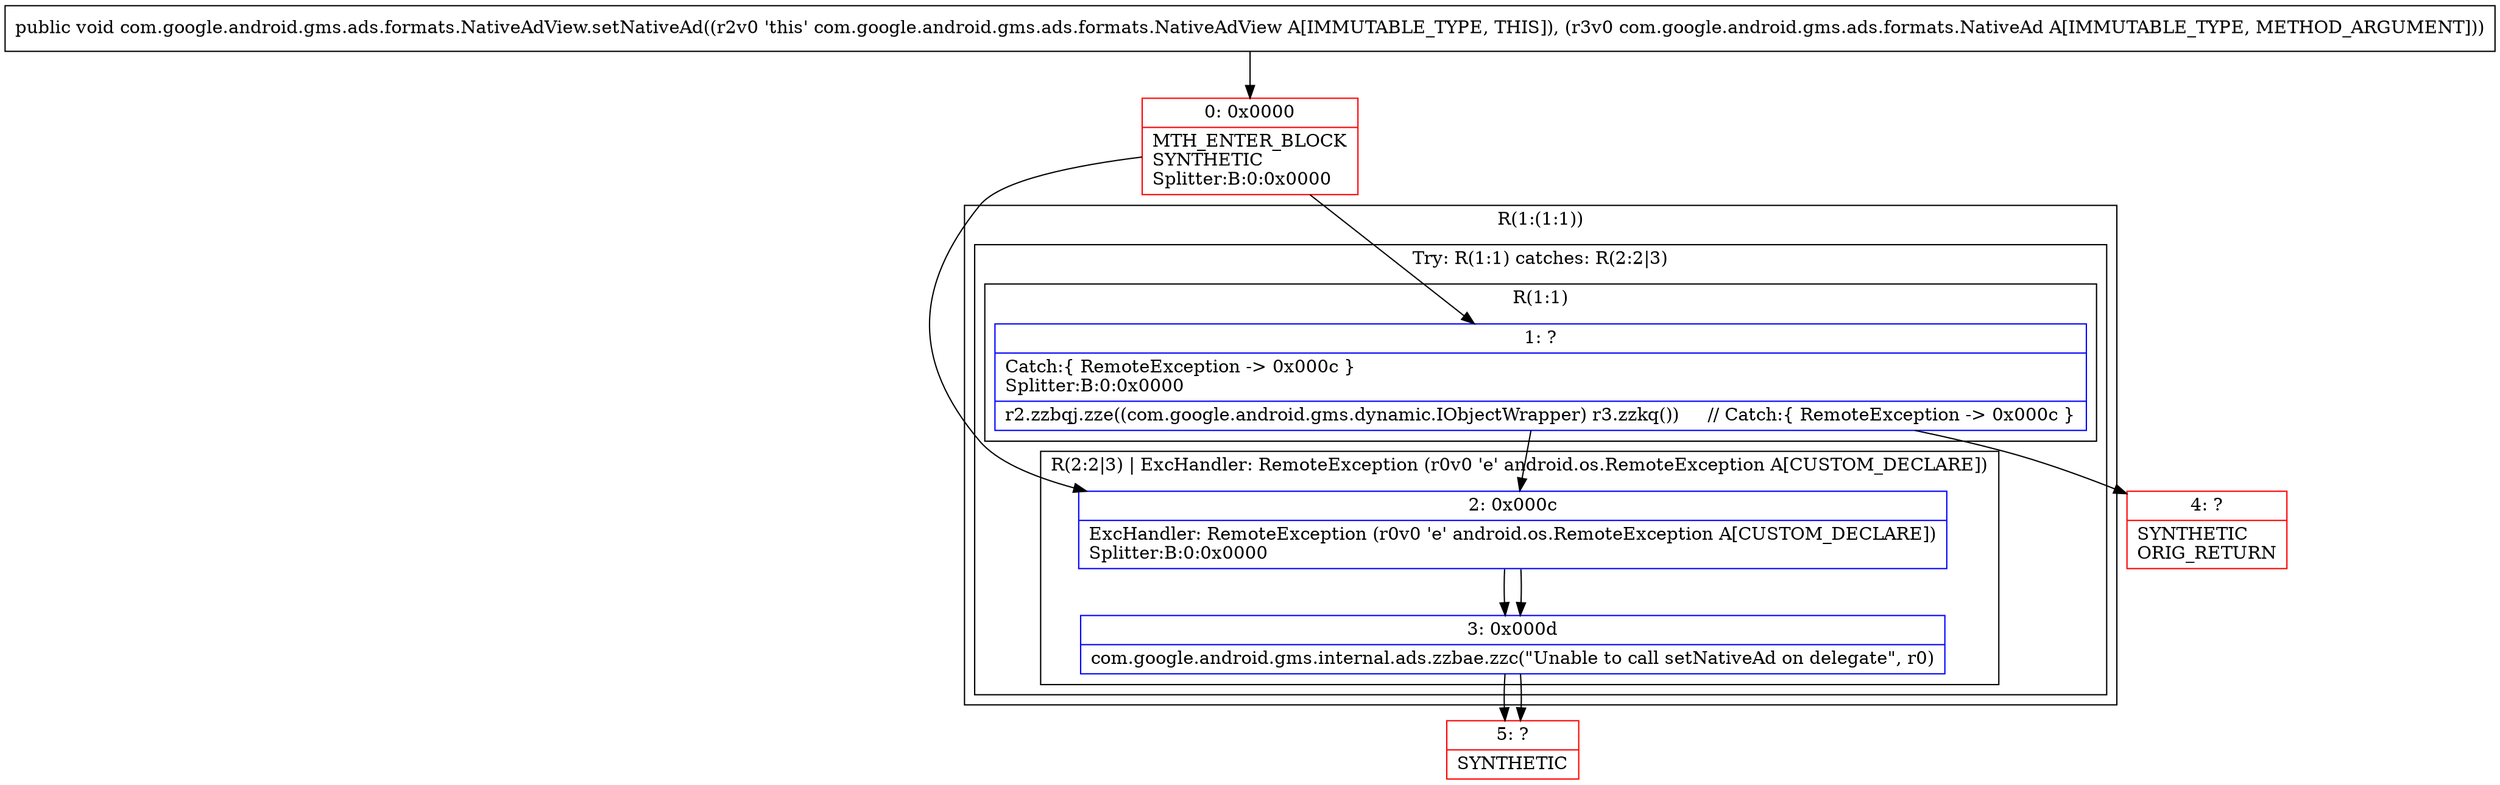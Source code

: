 digraph "CFG forcom.google.android.gms.ads.formats.NativeAdView.setNativeAd(Lcom\/google\/android\/gms\/ads\/formats\/NativeAd;)V" {
subgraph cluster_Region_1166987202 {
label = "R(1:(1:1))";
node [shape=record,color=blue];
subgraph cluster_TryCatchRegion_1794151585 {
label = "Try: R(1:1) catches: R(2:2|3)";
node [shape=record,color=blue];
subgraph cluster_Region_466779522 {
label = "R(1:1)";
node [shape=record,color=blue];
Node_1 [shape=record,label="{1\:\ ?|Catch:\{ RemoteException \-\> 0x000c \}\lSplitter:B:0:0x0000\l|r2.zzbqj.zze((com.google.android.gms.dynamic.IObjectWrapper) r3.zzkq())     \/\/ Catch:\{ RemoteException \-\> 0x000c \}\l}"];
}
subgraph cluster_Region_438156423 {
label = "R(2:2|3) | ExcHandler: RemoteException (r0v0 'e' android.os.RemoteException A[CUSTOM_DECLARE])\l";
node [shape=record,color=blue];
Node_2 [shape=record,label="{2\:\ 0x000c|ExcHandler: RemoteException (r0v0 'e' android.os.RemoteException A[CUSTOM_DECLARE])\lSplitter:B:0:0x0000\l}"];
Node_3 [shape=record,label="{3\:\ 0x000d|com.google.android.gms.internal.ads.zzbae.zzc(\"Unable to call setNativeAd on delegate\", r0)\l}"];
}
}
}
subgraph cluster_Region_438156423 {
label = "R(2:2|3) | ExcHandler: RemoteException (r0v0 'e' android.os.RemoteException A[CUSTOM_DECLARE])\l";
node [shape=record,color=blue];
Node_2 [shape=record,label="{2\:\ 0x000c|ExcHandler: RemoteException (r0v0 'e' android.os.RemoteException A[CUSTOM_DECLARE])\lSplitter:B:0:0x0000\l}"];
Node_3 [shape=record,label="{3\:\ 0x000d|com.google.android.gms.internal.ads.zzbae.zzc(\"Unable to call setNativeAd on delegate\", r0)\l}"];
}
Node_0 [shape=record,color=red,label="{0\:\ 0x0000|MTH_ENTER_BLOCK\lSYNTHETIC\lSplitter:B:0:0x0000\l}"];
Node_4 [shape=record,color=red,label="{4\:\ ?|SYNTHETIC\lORIG_RETURN\l}"];
Node_5 [shape=record,color=red,label="{5\:\ ?|SYNTHETIC\l}"];
MethodNode[shape=record,label="{public void com.google.android.gms.ads.formats.NativeAdView.setNativeAd((r2v0 'this' com.google.android.gms.ads.formats.NativeAdView A[IMMUTABLE_TYPE, THIS]), (r3v0 com.google.android.gms.ads.formats.NativeAd A[IMMUTABLE_TYPE, METHOD_ARGUMENT])) }"];
MethodNode -> Node_0;
Node_1 -> Node_2;
Node_1 -> Node_4;
Node_2 -> Node_3;
Node_3 -> Node_5;
Node_2 -> Node_3;
Node_3 -> Node_5;
Node_0 -> Node_1;
Node_0 -> Node_2;
}

